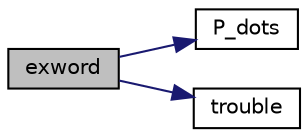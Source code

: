 digraph "exword"
{
  edge [fontname="Helvetica",fontsize="10",labelfontname="Helvetica",labelfontsize="10"];
  node [fontname="Helvetica",fontsize="10",shape=record];
  rankdir="LR";
  Node110 [label="exword",height=0.2,width=0.4,color="black", fillcolor="grey75", style="filled", fontcolor="black"];
  Node110 -> Node111 [color="midnightblue",fontsize="10",style="solid",fontname="Helvetica"];
  Node111 [label="P_dots",height=0.2,width=0.4,color="black", fillcolor="white", style="filled",URL="$atlast_8c.html#a36fe49d3e6a6bc505a8a44a15804a4f3"];
  Node110 -> Node112 [color="midnightblue",fontsize="10",style="solid",fontname="Helvetica"];
  Node112 [label="trouble",height=0.2,width=0.4,color="black", fillcolor="white", style="filled",URL="$atlast_8c.html#a31238f4ca5fcda62013c70510f5fe7e1"];
}
